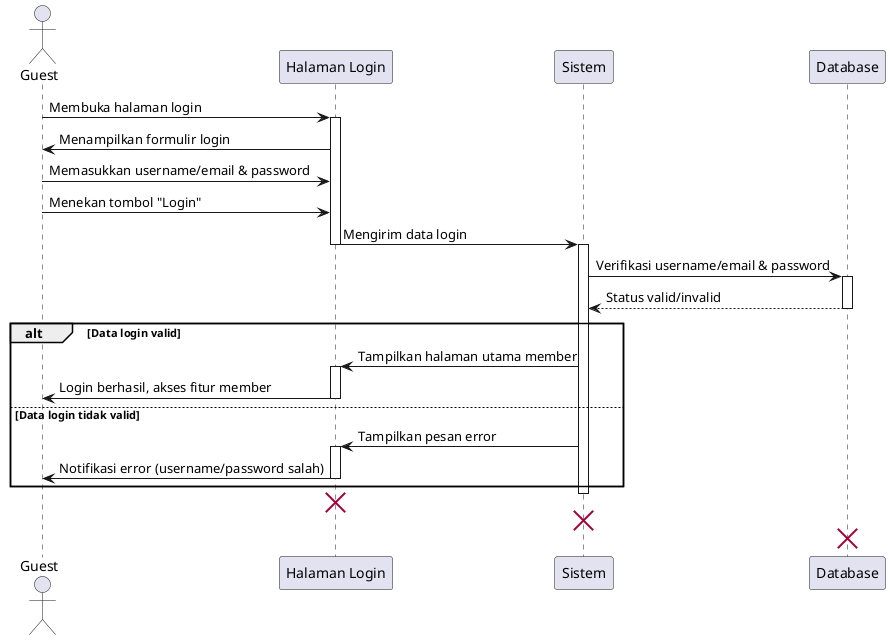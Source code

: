 @startuml
actor Guest
participant "Halaman Login" as LoginForm
participant "Sistem" as System
participant "Database" as DB

Guest -> LoginForm : Membuka halaman login
activate LoginForm
LoginForm -> Guest : Menampilkan formulir login

Guest -> LoginForm : Memasukkan username/email & password
Guest -> LoginForm : Menekan tombol "Login"
LoginForm -> System : Mengirim data login
deactivate LoginForm

activate System
System -> DB : Verifikasi username/email & password
activate DB
DB --> System : Status valid/invalid
deactivate DB

alt Data login valid
    System -> LoginForm : Tampilkan halaman utama member
    activate LoginForm
    LoginForm -> Guest : Login berhasil, akses fitur member
    deactivate LoginForm
else Data login tidak valid
    System -> LoginForm : Tampilkan pesan error
    activate LoginForm
    LoginForm -> Guest : Notifikasi error (username/password salah)
    deactivate LoginForm
end

deactivate System

destroy LoginForm
destroy System
destroy DB

@enduml
